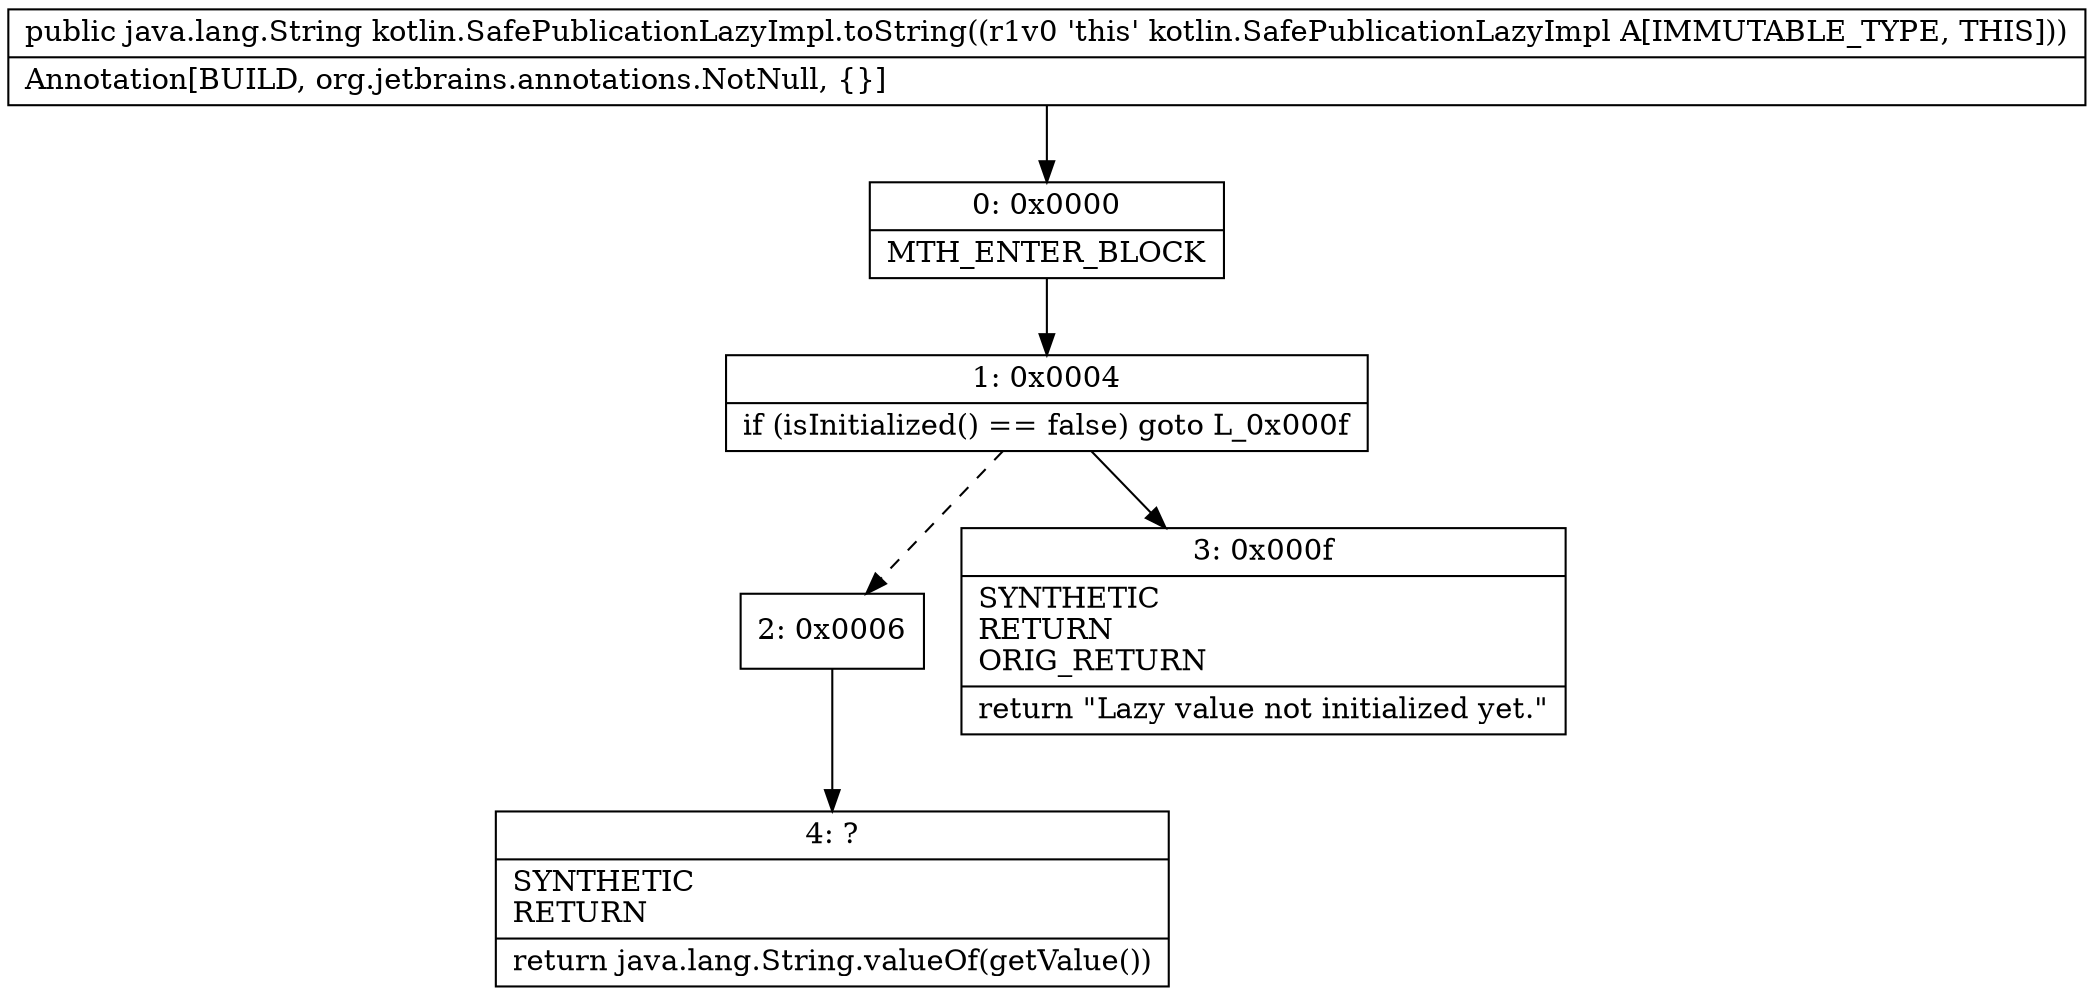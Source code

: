 digraph "CFG forkotlin.SafePublicationLazyImpl.toString()Ljava\/lang\/String;" {
Node_0 [shape=record,label="{0\:\ 0x0000|MTH_ENTER_BLOCK\l}"];
Node_1 [shape=record,label="{1\:\ 0x0004|if (isInitialized() == false) goto L_0x000f\l}"];
Node_2 [shape=record,label="{2\:\ 0x0006}"];
Node_3 [shape=record,label="{3\:\ 0x000f|SYNTHETIC\lRETURN\lORIG_RETURN\l|return \"Lazy value not initialized yet.\"\l}"];
Node_4 [shape=record,label="{4\:\ ?|SYNTHETIC\lRETURN\l|return java.lang.String.valueOf(getValue())\l}"];
MethodNode[shape=record,label="{public java.lang.String kotlin.SafePublicationLazyImpl.toString((r1v0 'this' kotlin.SafePublicationLazyImpl A[IMMUTABLE_TYPE, THIS]))  | Annotation[BUILD, org.jetbrains.annotations.NotNull, \{\}]\l}"];
MethodNode -> Node_0;
Node_0 -> Node_1;
Node_1 -> Node_2[style=dashed];
Node_1 -> Node_3;
Node_2 -> Node_4;
}

